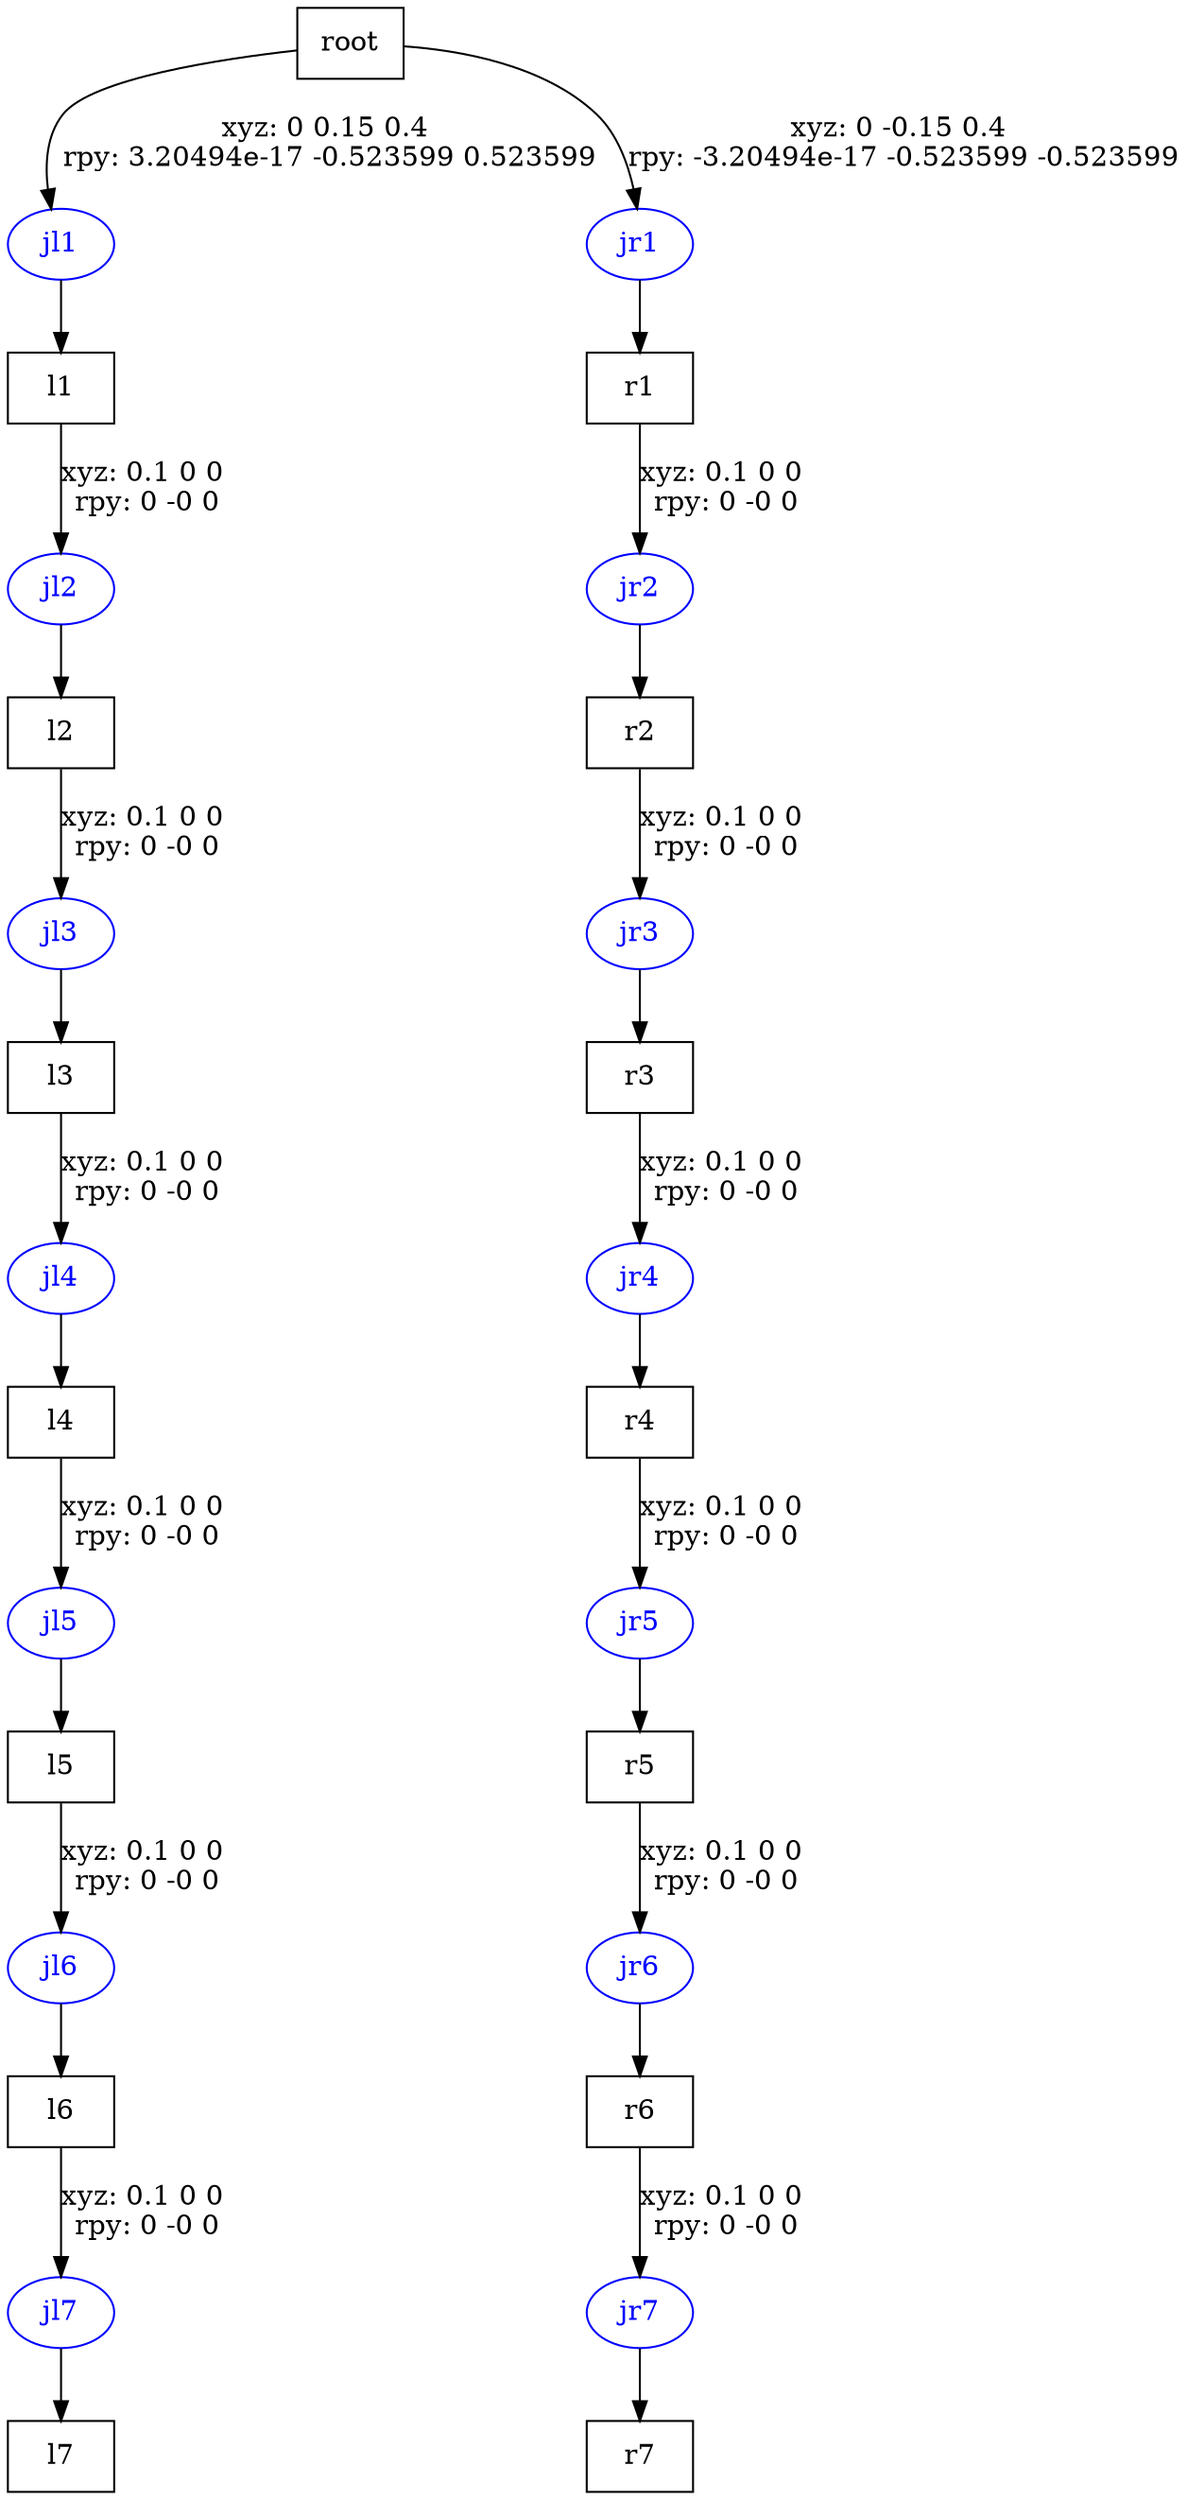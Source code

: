 digraph G {
node [shape=box];
"root" [label="root"];
"l1" [label="l1"];
"l2" [label="l2"];
"l3" [label="l3"];
"l4" [label="l4"];
"l5" [label="l5"];
"l6" [label="l6"];
"l7" [label="l7"];
"r1" [label="r1"];
"r2" [label="r2"];
"r3" [label="r3"];
"r4" [label="r4"];
"r5" [label="r5"];
"r6" [label="r6"];
"r7" [label="r7"];
node [shape=ellipse, color=blue, fontcolor=blue];
"root" -> "jl1" [label="xyz: 0 0.15 0.4 \nrpy: 3.20494e-17 -0.523599 0.523599"]
"jl1" -> "l1"
"l1" -> "jl2" [label="xyz: 0.1 0 0 \nrpy: 0 -0 0"]
"jl2" -> "l2"
"l2" -> "jl3" [label="xyz: 0.1 0 0 \nrpy: 0 -0 0"]
"jl3" -> "l3"
"l3" -> "jl4" [label="xyz: 0.1 0 0 \nrpy: 0 -0 0"]
"jl4" -> "l4"
"l4" -> "jl5" [label="xyz: 0.1 0 0 \nrpy: 0 -0 0"]
"jl5" -> "l5"
"l5" -> "jl6" [label="xyz: 0.1 0 0 \nrpy: 0 -0 0"]
"jl6" -> "l6"
"l6" -> "jl7" [label="xyz: 0.1 0 0 \nrpy: 0 -0 0"]
"jl7" -> "l7"
"root" -> "jr1" [label="xyz: 0 -0.15 0.4 \nrpy: -3.20494e-17 -0.523599 -0.523599"]
"jr1" -> "r1"
"r1" -> "jr2" [label="xyz: 0.1 0 0 \nrpy: 0 -0 0"]
"jr2" -> "r2"
"r2" -> "jr3" [label="xyz: 0.1 0 0 \nrpy: 0 -0 0"]
"jr3" -> "r3"
"r3" -> "jr4" [label="xyz: 0.1 0 0 \nrpy: 0 -0 0"]
"jr4" -> "r4"
"r4" -> "jr5" [label="xyz: 0.1 0 0 \nrpy: 0 -0 0"]
"jr5" -> "r5"
"r5" -> "jr6" [label="xyz: 0.1 0 0 \nrpy: 0 -0 0"]
"jr6" -> "r6"
"r6" -> "jr7" [label="xyz: 0.1 0 0 \nrpy: 0 -0 0"]
"jr7" -> "r7"
}

